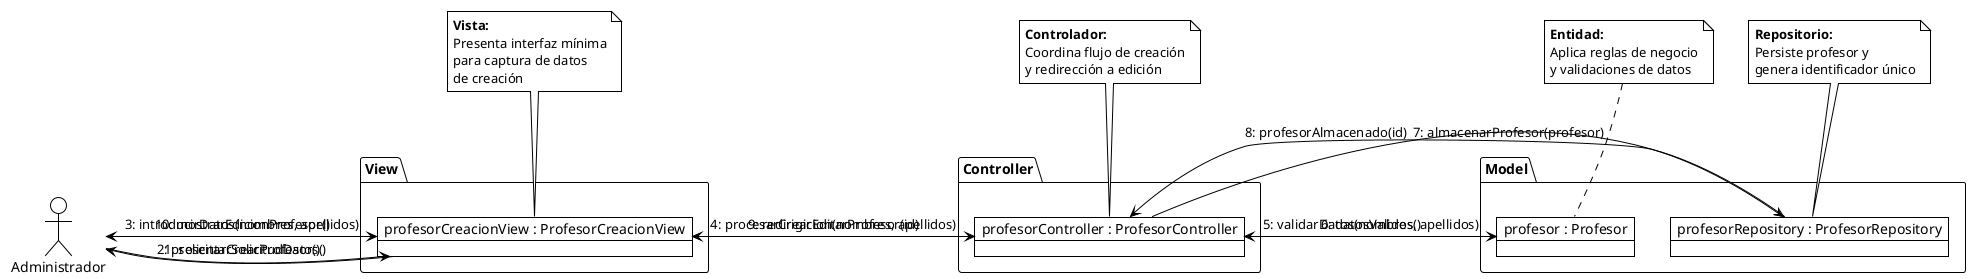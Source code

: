 @startuml crearProfesor-analisis
!theme plain
allowmixing
actor "Administrador" as admin

package "View" {
  object "profesorCreacionView : ProfesorCreacionView" as view
}

package "Controller" {
  object "profesorController : ProfesorController" as controller
}

package "Model" {
  object "profesor : Profesor" as profesor
  object "profesorRepository : ProfesorRepository" as repository
}

admin -> view : 1: solicitarCrearProfesor()
view -> admin : 2: presentarSolicitudDatos()
admin -> view : 3: introducirDatos(nombres, apellidos)
view -> controller : 4: procesarCreacion(nombres, apellidos)
controller -> profesor : 5: validarDatos(nombres, apellidos)
profesor -> controller : 6: datosValidos()
controller -> repository : 7: almacenarProfesor(profesor)
repository -> controller : 8: profesorAlmacenado(id)
controller -> view : 9: redirigirEditarProfesor(id)
view -> admin : 10: mostrarEdicionProfesor()

note top of view
  <b>Vista:</b>
  Presenta interfaz mínima
  para captura de datos
  de creación
end note

note top of controller
  <b>Controlador:</b>
  Coordina flujo de creación
  y redirección a edición
end note

note top of profesor
  <b>Entidad:</b>
  Aplica reglas de negocio
  y validaciones de datos
end note

note top of repository
  <b>Repositorio:</b>
  Persiste profesor y
  genera identificador único
end note

@enduml
